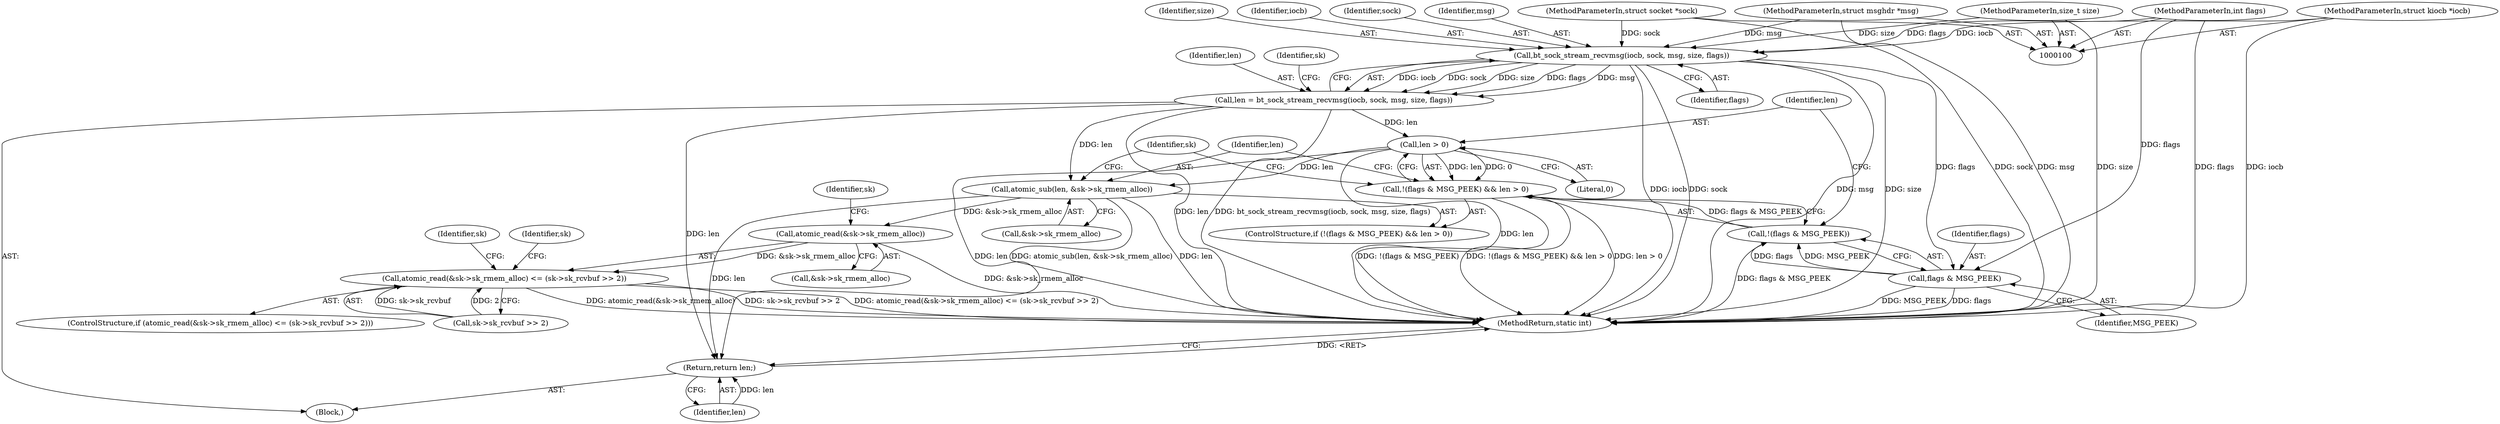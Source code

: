 digraph "0_linux_f3d3342602f8bcbf37d7c46641cb9bca7618eb1c_9@API" {
"1000135" [label="(Call,bt_sock_stream_recvmsg(iocb, sock, msg, size, flags))"];
"1000101" [label="(MethodParameterIn,struct kiocb *iocb)"];
"1000102" [label="(MethodParameterIn,struct socket *sock)"];
"1000103" [label="(MethodParameterIn,struct msghdr *msg)"];
"1000104" [label="(MethodParameterIn,size_t size)"];
"1000105" [label="(MethodParameterIn,int flags)"];
"1000133" [label="(Call,len = bt_sock_stream_recvmsg(iocb, sock, msg, size, flags))"];
"1000149" [label="(Call,len > 0)"];
"1000144" [label="(Call,!(flags & MSG_PEEK) && len > 0)"];
"1000152" [label="(Call,atomic_sub(len, &sk->sk_rmem_alloc))"];
"1000160" [label="(Call,atomic_read(&sk->sk_rmem_alloc))"];
"1000159" [label="(Call,atomic_read(&sk->sk_rmem_alloc) <= (sk->sk_rcvbuf >> 2))"];
"1000177" [label="(Return,return len;)"];
"1000146" [label="(Call,flags & MSG_PEEK)"];
"1000145" [label="(Call,!(flags & MSG_PEEK))"];
"1000133" [label="(Call,len = bt_sock_stream_recvmsg(iocb, sock, msg, size, flags))"];
"1000143" [label="(ControlStructure,if (!(flags & MSG_PEEK) && len > 0))"];
"1000173" [label="(Identifier,sk)"];
"1000161" [label="(Call,&sk->sk_rmem_alloc)"];
"1000177" [label="(Return,return len;)"];
"1000137" [label="(Identifier,sock)"];
"1000150" [label="(Identifier,len)"];
"1000134" [label="(Identifier,len)"];
"1000152" [label="(Call,atomic_sub(len, &sk->sk_rmem_alloc))"];
"1000159" [label="(Call,atomic_read(&sk->sk_rmem_alloc) <= (sk->sk_rcvbuf >> 2))"];
"1000140" [label="(Identifier,flags)"];
"1000142" [label="(Identifier,sk)"];
"1000105" [label="(MethodParameterIn,int flags)"];
"1000145" [label="(Call,!(flags & MSG_PEEK))"];
"1000138" [label="(Identifier,msg)"];
"1000178" [label="(Identifier,len)"];
"1000144" [label="(Call,!(flags & MSG_PEEK) && len > 0)"];
"1000176" [label="(Identifier,sk)"];
"1000135" [label="(Call,bt_sock_stream_recvmsg(iocb, sock, msg, size, flags))"];
"1000103" [label="(MethodParameterIn,struct msghdr *msg)"];
"1000146" [label="(Call,flags & MSG_PEEK)"];
"1000106" [label="(Block,)"];
"1000101" [label="(MethodParameterIn,struct kiocb *iocb)"];
"1000139" [label="(Identifier,size)"];
"1000158" [label="(ControlStructure,if (atomic_read(&sk->sk_rmem_alloc) <= (sk->sk_rcvbuf >> 2)))"];
"1000148" [label="(Identifier,MSG_PEEK)"];
"1000102" [label="(MethodParameterIn,struct socket *sock)"];
"1000149" [label="(Call,len > 0)"];
"1000153" [label="(Identifier,len)"];
"1000163" [label="(Identifier,sk)"];
"1000154" [label="(Call,&sk->sk_rmem_alloc)"];
"1000160" [label="(Call,atomic_read(&sk->sk_rmem_alloc))"];
"1000179" [label="(MethodReturn,static int)"];
"1000147" [label="(Identifier,flags)"];
"1000167" [label="(Identifier,sk)"];
"1000104" [label="(MethodParameterIn,size_t size)"];
"1000151" [label="(Literal,0)"];
"1000165" [label="(Call,sk->sk_rcvbuf >> 2)"];
"1000136" [label="(Identifier,iocb)"];
"1000135" -> "1000133"  [label="AST: "];
"1000135" -> "1000140"  [label="CFG: "];
"1000136" -> "1000135"  [label="AST: "];
"1000137" -> "1000135"  [label="AST: "];
"1000138" -> "1000135"  [label="AST: "];
"1000139" -> "1000135"  [label="AST: "];
"1000140" -> "1000135"  [label="AST: "];
"1000133" -> "1000135"  [label="CFG: "];
"1000135" -> "1000179"  [label="DDG: msg"];
"1000135" -> "1000179"  [label="DDG: size"];
"1000135" -> "1000179"  [label="DDG: iocb"];
"1000135" -> "1000179"  [label="DDG: sock"];
"1000135" -> "1000133"  [label="DDG: iocb"];
"1000135" -> "1000133"  [label="DDG: sock"];
"1000135" -> "1000133"  [label="DDG: size"];
"1000135" -> "1000133"  [label="DDG: flags"];
"1000135" -> "1000133"  [label="DDG: msg"];
"1000101" -> "1000135"  [label="DDG: iocb"];
"1000102" -> "1000135"  [label="DDG: sock"];
"1000103" -> "1000135"  [label="DDG: msg"];
"1000104" -> "1000135"  [label="DDG: size"];
"1000105" -> "1000135"  [label="DDG: flags"];
"1000135" -> "1000146"  [label="DDG: flags"];
"1000101" -> "1000100"  [label="AST: "];
"1000101" -> "1000179"  [label="DDG: iocb"];
"1000102" -> "1000100"  [label="AST: "];
"1000102" -> "1000179"  [label="DDG: sock"];
"1000103" -> "1000100"  [label="AST: "];
"1000103" -> "1000179"  [label="DDG: msg"];
"1000104" -> "1000100"  [label="AST: "];
"1000104" -> "1000179"  [label="DDG: size"];
"1000105" -> "1000100"  [label="AST: "];
"1000105" -> "1000179"  [label="DDG: flags"];
"1000105" -> "1000146"  [label="DDG: flags"];
"1000133" -> "1000106"  [label="AST: "];
"1000134" -> "1000133"  [label="AST: "];
"1000142" -> "1000133"  [label="CFG: "];
"1000133" -> "1000179"  [label="DDG: len"];
"1000133" -> "1000179"  [label="DDG: bt_sock_stream_recvmsg(iocb, sock, msg, size, flags)"];
"1000133" -> "1000149"  [label="DDG: len"];
"1000133" -> "1000152"  [label="DDG: len"];
"1000133" -> "1000177"  [label="DDG: len"];
"1000149" -> "1000144"  [label="AST: "];
"1000149" -> "1000151"  [label="CFG: "];
"1000150" -> "1000149"  [label="AST: "];
"1000151" -> "1000149"  [label="AST: "];
"1000144" -> "1000149"  [label="CFG: "];
"1000149" -> "1000179"  [label="DDG: len"];
"1000149" -> "1000144"  [label="DDG: len"];
"1000149" -> "1000144"  [label="DDG: 0"];
"1000149" -> "1000152"  [label="DDG: len"];
"1000149" -> "1000177"  [label="DDG: len"];
"1000144" -> "1000143"  [label="AST: "];
"1000144" -> "1000145"  [label="CFG: "];
"1000145" -> "1000144"  [label="AST: "];
"1000153" -> "1000144"  [label="CFG: "];
"1000163" -> "1000144"  [label="CFG: "];
"1000144" -> "1000179"  [label="DDG: !(flags & MSG_PEEK) && len > 0"];
"1000144" -> "1000179"  [label="DDG: len > 0"];
"1000144" -> "1000179"  [label="DDG: !(flags & MSG_PEEK)"];
"1000145" -> "1000144"  [label="DDG: flags & MSG_PEEK"];
"1000152" -> "1000143"  [label="AST: "];
"1000152" -> "1000154"  [label="CFG: "];
"1000153" -> "1000152"  [label="AST: "];
"1000154" -> "1000152"  [label="AST: "];
"1000163" -> "1000152"  [label="CFG: "];
"1000152" -> "1000179"  [label="DDG: len"];
"1000152" -> "1000179"  [label="DDG: atomic_sub(len, &sk->sk_rmem_alloc)"];
"1000152" -> "1000160"  [label="DDG: &sk->sk_rmem_alloc"];
"1000152" -> "1000177"  [label="DDG: len"];
"1000160" -> "1000159"  [label="AST: "];
"1000160" -> "1000161"  [label="CFG: "];
"1000161" -> "1000160"  [label="AST: "];
"1000167" -> "1000160"  [label="CFG: "];
"1000160" -> "1000179"  [label="DDG: &sk->sk_rmem_alloc"];
"1000160" -> "1000159"  [label="DDG: &sk->sk_rmem_alloc"];
"1000159" -> "1000158"  [label="AST: "];
"1000159" -> "1000165"  [label="CFG: "];
"1000165" -> "1000159"  [label="AST: "];
"1000173" -> "1000159"  [label="CFG: "];
"1000176" -> "1000159"  [label="CFG: "];
"1000159" -> "1000179"  [label="DDG: atomic_read(&sk->sk_rmem_alloc) <= (sk->sk_rcvbuf >> 2)"];
"1000159" -> "1000179"  [label="DDG: atomic_read(&sk->sk_rmem_alloc)"];
"1000159" -> "1000179"  [label="DDG: sk->sk_rcvbuf >> 2"];
"1000165" -> "1000159"  [label="DDG: sk->sk_rcvbuf"];
"1000165" -> "1000159"  [label="DDG: 2"];
"1000177" -> "1000106"  [label="AST: "];
"1000177" -> "1000178"  [label="CFG: "];
"1000178" -> "1000177"  [label="AST: "];
"1000179" -> "1000177"  [label="CFG: "];
"1000177" -> "1000179"  [label="DDG: <RET>"];
"1000178" -> "1000177"  [label="DDG: len"];
"1000146" -> "1000145"  [label="AST: "];
"1000146" -> "1000148"  [label="CFG: "];
"1000147" -> "1000146"  [label="AST: "];
"1000148" -> "1000146"  [label="AST: "];
"1000145" -> "1000146"  [label="CFG: "];
"1000146" -> "1000179"  [label="DDG: MSG_PEEK"];
"1000146" -> "1000179"  [label="DDG: flags"];
"1000146" -> "1000145"  [label="DDG: flags"];
"1000146" -> "1000145"  [label="DDG: MSG_PEEK"];
"1000150" -> "1000145"  [label="CFG: "];
"1000145" -> "1000179"  [label="DDG: flags & MSG_PEEK"];
}
